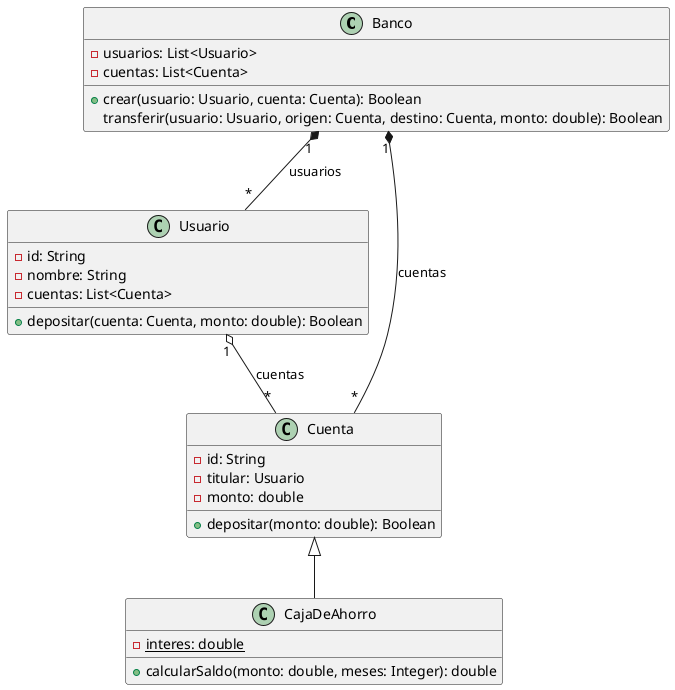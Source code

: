 @startuml

class Banco {
-usuarios: List<Usuario>
-cuentas: List<Cuenta>

+crear(usuario: Usuario, cuenta: Cuenta): Boolean
transferir(usuario: Usuario, origen: Cuenta, destino: Cuenta, monto: double): Boolean
}

class Usuario {
-id: String
-nombre: String
-cuentas: List<Cuenta>

+depositar(cuenta: Cuenta, monto: double): Boolean

}

class Cuenta {
-id: String
-titular: Usuario
-monto: double

+depositar(monto: double): Boolean
}

class CajaDeAhorro {
-{static} interes: double

+calcularSaldo(monto: double, meses: Integer): double
}

Banco "1" *-- "*" Usuario: usuarios
Banco "1" *-- "*" Cuenta: cuentas
Usuario "1" o-- "*" Cuenta: cuentas
Cuenta <|-- CajaDeAhorro


@enduml